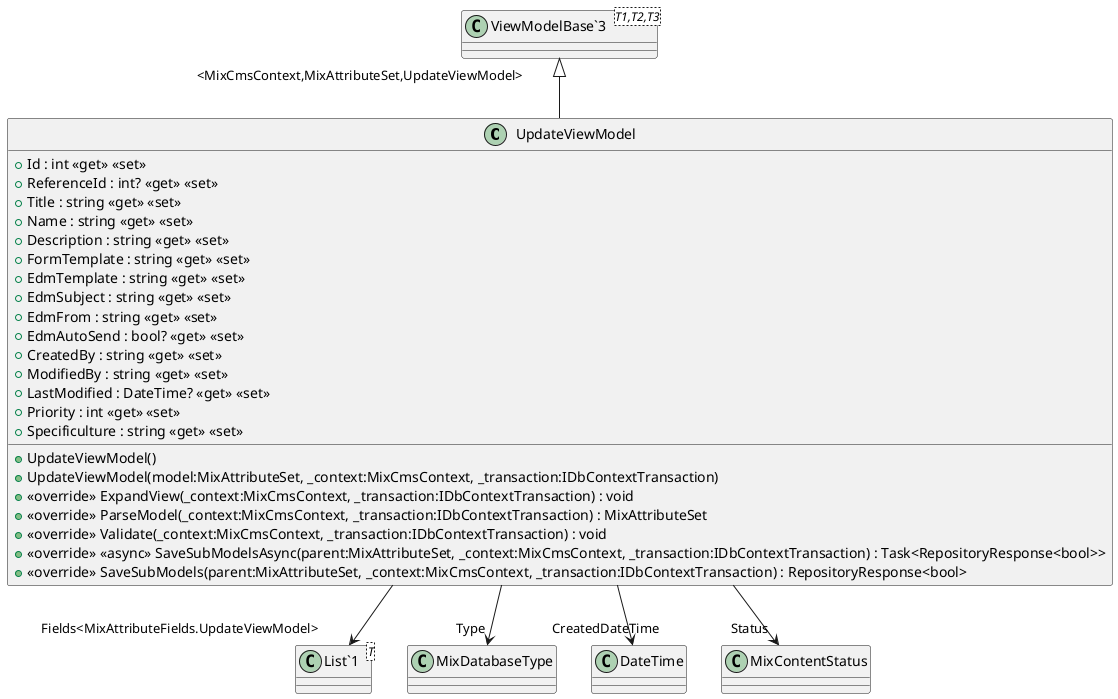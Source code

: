 @startuml
class UpdateViewModel {
    + Id : int <<get>> <<set>>
    + ReferenceId : int? <<get>> <<set>>
    + Title : string <<get>> <<set>>
    + Name : string <<get>> <<set>>
    + Description : string <<get>> <<set>>
    + FormTemplate : string <<get>> <<set>>
    + EdmTemplate : string <<get>> <<set>>
    + EdmSubject : string <<get>> <<set>>
    + EdmFrom : string <<get>> <<set>>
    + EdmAutoSend : bool? <<get>> <<set>>
    + CreatedBy : string <<get>> <<set>>
    + ModifiedBy : string <<get>> <<set>>
    + LastModified : DateTime? <<get>> <<set>>
    + Priority : int <<get>> <<set>>
    + Specificulture : string <<get>> <<set>>
    + UpdateViewModel()
    + UpdateViewModel(model:MixAttributeSet, _context:MixCmsContext, _transaction:IDbContextTransaction)
    + <<override>> ExpandView(_context:MixCmsContext, _transaction:IDbContextTransaction) : void
    + <<override>> ParseModel(_context:MixCmsContext, _transaction:IDbContextTransaction) : MixAttributeSet
    + <<override>> Validate(_context:MixCmsContext, _transaction:IDbContextTransaction) : void
    + <<override>> <<async>> SaveSubModelsAsync(parent:MixAttributeSet, _context:MixCmsContext, _transaction:IDbContextTransaction) : Task<RepositoryResponse<bool>>
    + <<override>> SaveSubModels(parent:MixAttributeSet, _context:MixCmsContext, _transaction:IDbContextTransaction) : RepositoryResponse<bool>
}
class "ViewModelBase`3"<T1,T2,T3> {
}
class "List`1"<T> {
}
"ViewModelBase`3" "<MixCmsContext,MixAttributeSet,UpdateViewModel>" <|-- UpdateViewModel
UpdateViewModel --> "Type" MixDatabaseType
UpdateViewModel --> "CreatedDateTime" DateTime
UpdateViewModel --> "Status" MixContentStatus
UpdateViewModel --> "Fields<MixAttributeFields.UpdateViewModel>" "List`1"
@enduml
